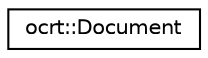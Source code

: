 digraph "Graphical Class Hierarchy"
{
 // LATEX_PDF_SIZE
  edge [fontname="Helvetica",fontsize="10",labelfontname="Helvetica",labelfontsize="10"];
  node [fontname="Helvetica",fontsize="10",shape=record];
  rankdir="LR";
  Node0 [label="ocrt::Document",height=0.2,width=0.4,color="black", fillcolor="white", style="filled",URL="$structocrt_1_1_document.html",tooltip=" "];
}
